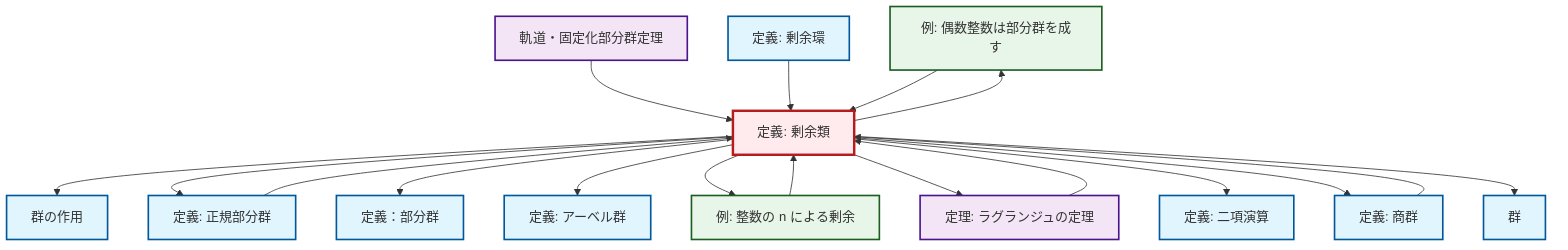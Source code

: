 graph TD
    classDef definition fill:#e1f5fe,stroke:#01579b,stroke-width:2px
    classDef theorem fill:#f3e5f5,stroke:#4a148c,stroke-width:2px
    classDef axiom fill:#fff3e0,stroke:#e65100,stroke-width:2px
    classDef example fill:#e8f5e9,stroke:#1b5e20,stroke-width:2px
    classDef current fill:#ffebee,stroke:#b71c1c,stroke-width:3px
    def-group-action["群の作用"]:::definition
    ex-even-integers-subgroup["例: 偶数整数は部分群を成す"]:::example
    def-quotient-ring["定義: 剰余環"]:::definition
    def-binary-operation["定義: 二項演算"]:::definition
    thm-lagrange["定理: ラグランジュの定理"]:::theorem
    def-subgroup["定義：部分群"]:::definition
    thm-orbit-stabilizer["軌道・固定化部分群定理"]:::theorem
    def-group["群"]:::definition
    def-coset["定義: 剰余類"]:::definition
    def-quotient-group["定義: 商群"]:::definition
    ex-quotient-integers-mod-n["例: 整数の n による剰余"]:::example
    def-abelian-group["定義: アーベル群"]:::definition
    def-normal-subgroup["定義: 正規部分群"]:::definition
    ex-quotient-integers-mod-n --> def-coset
    thm-orbit-stabilizer --> def-coset
    def-coset --> def-group-action
    def-coset --> def-normal-subgroup
    def-quotient-ring --> def-coset
    def-coset --> def-subgroup
    def-coset --> def-abelian-group
    ex-even-integers-subgroup --> def-coset
    def-quotient-group --> def-coset
    def-coset --> ex-quotient-integers-mod-n
    def-coset --> ex-even-integers-subgroup
    thm-lagrange --> def-coset
    def-normal-subgroup --> def-coset
    def-coset --> thm-lagrange
    def-coset --> def-binary-operation
    def-coset --> def-quotient-group
    def-coset --> def-group
    class def-coset current